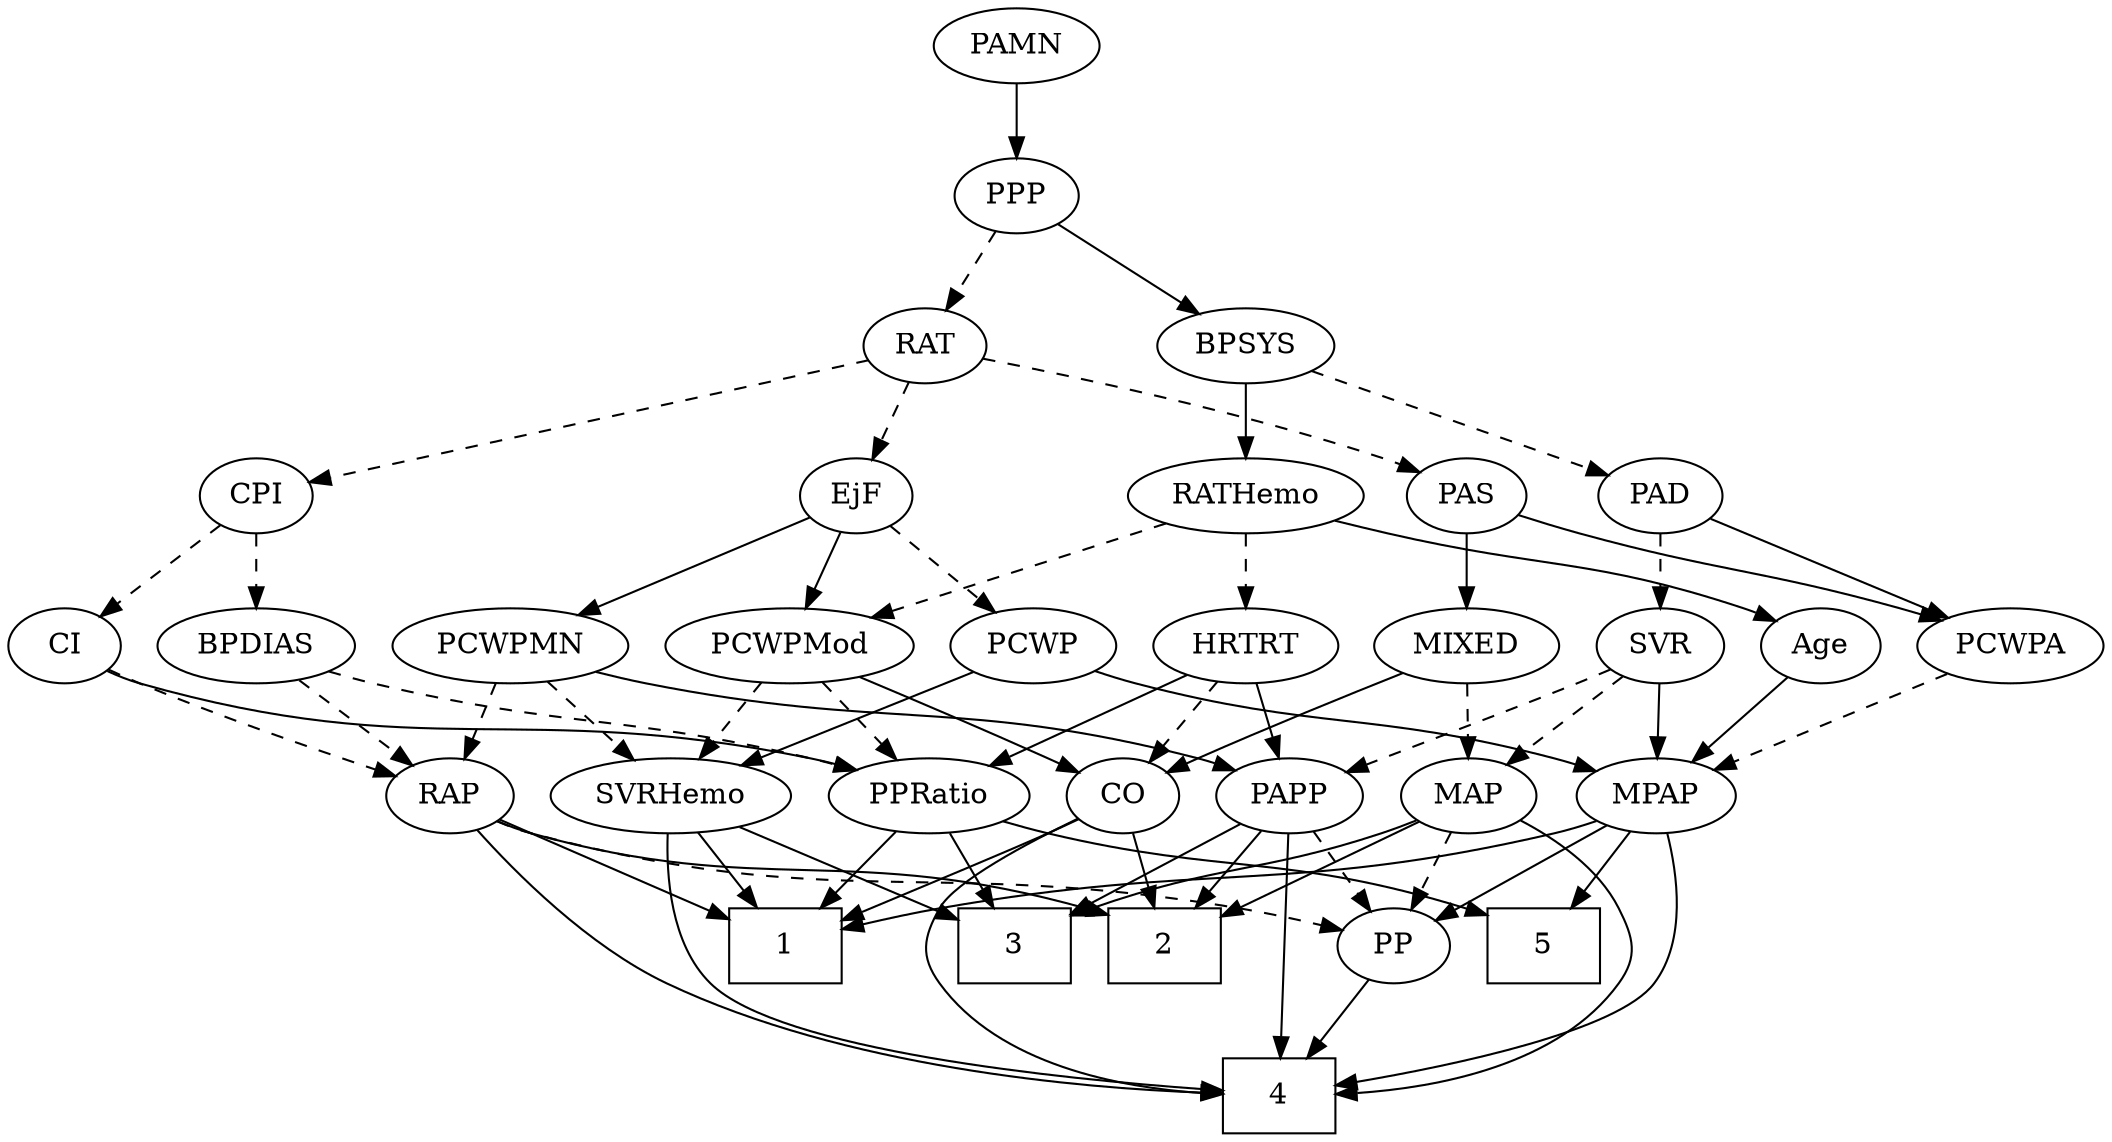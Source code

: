 strict digraph {
	graph [bb="0,0,927.6,540"];
	node [label="\N"];
	1	[height=0.5,
		pos="589.6,90",
		shape=box,
		width=0.75];
	2	[height=0.5,
		pos="407.6,90",
		shape=box,
		width=0.75];
	3	[height=0.5,
		pos="479.6,90",
		shape=box,
		width=0.75];
	4	[height=0.5,
		pos="352.6,18",
		shape=box,
		width=0.75];
	5	[height=0.5,
		pos="187.6,90",
		shape=box,
		width=0.75];
	Age	[height=0.5,
		pos="128.6,234",
		width=0.75];
	MPAP	[height=0.5,
		pos="187.6,162",
		width=0.97491];
	Age -> MPAP	[pos="e,174,179.13 141.4,217.81 148.99,208.8 158.79,197.18 167.41,186.95",
		style=solid];
	EjF	[height=0.5,
		pos="547.6,306",
		width=0.75];
	PCWPMod	[height=0.5,
		pos="495.6,234",
		width=1.4443];
	EjF -> PCWPMod	[pos="e,508.2,251.96 536.06,289.46 529.67,280.87 521.57,269.97 514.31,260.19",
		style=solid];
	PCWPMN	[height=0.5,
		pos="703.6,234",
		width=1.3902];
	EjF -> PCWPMN	[pos="e,673.54,248.49 569.29,295.27 593.76,284.28 634.08,266.19 664.17,252.69",
		style=solid];
	PCWP	[height=0.5,
		pos="600.6,234",
		width=0.97491];
	EjF -> PCWP	[pos="e,588.5,250.98 559.36,289.46 566.13,280.53 574.77,269.11 582.4,259.04",
		style=dashed];
	RAP	[height=0.5,
		pos="717.6,162",
		width=0.77632];
	RAP -> 1	[pos="e,616.81,105.88 697.03,149.75 677.82,139.24 648.71,123.33 625.64,110.71",
		style=solid];
	RAP -> 2	[pos="e,434.79,104.84 696.47,150.07 691.38,147.78 685.88,145.58 680.6,144 581.62,114.39 547.57,137.57 444.63,107.79",
		style=solid];
	RAP -> 4	[pos="e,379.63,21.511 708.95,144.53 697.26,124.01 674.4,89.528 644.6,72 601.91,46.895 458.71,29.61 389.99,22.555",
		style=solid];
	PP	[height=0.5,
		pos="297.6,90",
		width=0.75];
	RAP -> PP	[pos="e,322.46,97.431 696.51,149.93 691.41,147.65 685.91,145.49 680.6,144 547.47,106.68 507.84,131.51 371.6,108 358.71,105.78 344.69,102.72 \
332.36,99.816",
		style=dashed];
	MIXED	[height=0.5,
		pos="287.6,234",
		width=1.1193];
	CO	[height=0.5,
		pos="428.6,162",
		width=0.75];
	MIXED -> CO	[pos="e,407.5,173.47 313.46,220.16 337.43,208.26 373.09,190.56 398.36,178.01",
		style=solid];
	MAP	[height=0.5,
		pos="271.6,162",
		width=0.84854];
	MIXED -> MAP	[pos="e,275.54,180.28 283.72,216.05 281.94,208.26 279.78,198.82 277.79,190.08",
		style=dashed];
	MPAP -> 1	[pos="e,562.32,97.951 213.78,149.69 219.57,147.53 225.72,145.48 231.6,144 354.95,112.84 390.33,130.27 515.6,108 527.64,105.86 540.68,103.04 \
552.41,100.31",
		style=solid];
	MPAP -> 4	[pos="e,325.54,22.086 172.57,145.55 156.11,126.7 134.2,94.577 151.6,72 171.47,46.205 263.21,30.439 315.62,23.382",
		style=solid];
	MPAP -> 5	[pos="e,187.6,108.1 187.6,143.7 187.6,135.98 187.6,126.71 187.6,118.11",
		style=solid];
	MPAP -> PP	[pos="e,278.66,103.05 208.81,147.5 226.27,136.39 251.15,120.56 270.13,108.48",
		style=solid];
	BPSYS	[height=0.5,
		pos="385.6,378",
		width=1.0471];
	PAD	[height=0.5,
		pos="201.6,306",
		width=0.79437];
	BPSYS -> PAD	[pos="e,225.46,316.08 356.85,366.06 323.91,353.53 270.02,333.03 235.18,319.78",
		style=dashed];
	RATHemo	[height=0.5,
		pos="385.6,306",
		width=1.3721];
	BPSYS -> RATHemo	[pos="e,385.6,324.1 385.6,359.7 385.6,351.98 385.6,342.71 385.6,334.11",
		style=solid];
	SVR	[height=0.5,
		pos="201.6,234",
		width=0.77632];
	PAD -> SVR	[pos="e,201.6,252.1 201.6,287.7 201.6,279.98 201.6,270.71 201.6,262.11",
		style=dashed];
	PCWPA	[height=0.5,
		pos="41.596,234",
		width=1.1555];
	PAD -> PCWPA	[pos="e,69.873,247.37 178.67,294.97 152.67,283.6 109.9,264.88 79.036,251.38",
		style=solid];
	CO -> 1	[pos="e,562.4,102.38 449.85,150.79 454.68,148.52 459.8,146.15 464.6,144 481,136.65 522.22,119.25 552.86,106.38",
		style=solid];
	CO -> 2	[pos="e,412.78,108.28 423.51,144.05 421.17,136.26 418.34,126.82 415.72,118.08",
		style=solid];
	CO -> 4	[pos="e,379.78,18.815 450.21,150.91 473.54,139.51 508.36,120.88 515.6,108 523.43,94.05 525,84.945 515.6,72 487.06,32.718 428.69,21.979 \
390.1,19.357",
		style=solid];
	PAS	[height=0.5,
		pos="287.6,306",
		width=0.75];
	PAS -> MIXED	[pos="e,287.6,252.1 287.6,287.7 287.6,279.98 287.6,270.71 287.6,262.11",
		style=solid];
	PAS -> PCWPA	[pos="e,73.029,245.92 264.31,296.23 256.51,293.43 247.73,290.43 239.6,288 175.15,268.75 157.22,270.65 92.596,252 89.413,251.08 86.132,\
250.09 82.841,249.07",
		style=solid];
	PAMN	[height=0.5,
		pos="426.6,522",
		width=1.011];
	PPP	[height=0.5,
		pos="426.6,450",
		width=0.75];
	PAMN -> PPP	[pos="e,426.6,468.1 426.6,503.7 426.6,495.98 426.6,486.71 426.6,478.11",
		style=solid];
	RATHemo -> Age	[pos="e,149.21,245.68 347.63,294.3 339.71,292.15 331.39,289.95 323.6,288 253.31,270.42 233.1,275.61 164.6,252 162.68,251.34 160.74,250.61 \
158.8,249.83",
		style=solid];
	RATHemo -> PCWPMod	[pos="e,471.66,250.23 409.19,289.98 424.89,279.99 445.72,266.74 462.99,255.75",
		style=dashed];
	HRTRT	[height=0.5,
		pos="385.6,234",
		width=1.1013];
	RATHemo -> HRTRT	[pos="e,385.6,252.1 385.6,287.7 385.6,279.98 385.6,270.71 385.6,262.11",
		style=dashed];
	CPI	[height=0.5,
		pos="813.6,306",
		width=0.75];
	BPDIAS	[height=0.5,
		pos="813.6,234",
		width=1.1735];
	CPI -> BPDIAS	[pos="e,813.6,252.1 813.6,287.7 813.6,279.98 813.6,270.71 813.6,262.11",
		style=dashed];
	CI	[height=0.5,
		pos="900.6,234",
		width=0.75];
	CPI -> CI	[pos="e,883.87,248.46 830.37,291.5 843.25,281.14 861.23,266.67 875.77,254.97",
		style=dashed];
	RAT	[height=0.5,
		pos="481.6,378",
		width=0.75827];
	RAT -> EjF	[pos="e,533.62,321.82 495.59,362.15 504.61,352.6 516.49,339.99 526.62,329.25",
		style=dashed];
	RAT -> PAS	[pos="e,309.49,316.64 457.68,368.68 449.7,365.91 440.77,362.82 432.6,360 385.96,343.91 373.66,341.66 327.6,324 324.73,322.9 321.76,321.72 \
318.8,320.52",
		style=dashed];
	RAT -> CPI	[pos="e,788.07,312.38 507.37,371.57 566.23,359.16 710.61,328.71 777.95,314.52",
		style=dashed];
	SVR -> MPAP	[pos="e,191.05,180.28 198.21,216.05 196.67,208.35 194.8,199.03 193.07,190.36",
		style=solid];
	SVR -> MAP	[pos="e,256.63,177.97 216.1,218.5 225.73,208.86 238.56,196.04 249.46,185.14",
		style=dashed];
	PAPP	[height=0.5,
		pos="351.6,162",
		width=0.88464];
	SVR -> PAPP	[pos="e,327.89,174.07 223.73,222.67 248.77,210.99 289.81,191.84 318.62,178.39",
		style=dashed];
	PCWPMod -> CO	[pos="e,442.68,177.72 480.06,216.76 471.06,207.37 459.61,195.41 449.8,185.15",
		style=solid];
	SVRHemo	[height=0.5,
		pos="621.6,162",
		width=1.3902];
	PCWPMod -> SVRHemo	[pos="e,595.65,177.42 522.01,218.33 540.78,207.9 566.19,193.78 586.64,182.42",
		style=dashed];
	PPRatio	[height=0.5,
		pos="513.6,162",
		width=1.1013];
	PCWPMod -> PPRatio	[pos="e,509.15,180.28 499.95,216.05 501.96,208.26 504.38,198.82 506.63,190.08",
		style=dashed];
	PCWPA -> MPAP	[pos="e,162.93,174.83 68.375,220.16 92.423,208.63 127.84,191.65 153.82,179.19",
		style=dashed];
	PCWPMN -> RAP	[pos="e,714.18,180.1 707.06,215.7 708.6,207.98 710.45,198.71 712.17,190.11",
		style=dashed];
	PCWPMN -> SVRHemo	[pos="e,640.13,178.82 684.99,217.12 673.98,207.72 659.87,195.67 647.75,185.33",
		style=dashed];
	PCWPMN -> PAPP	[pos="e,375.52,174.1 666.97,221.6 659.61,219.54 651.89,217.56 644.6,216 533.97,192.28 501.71,209.9 392.6,180 390.13,179.32 387.6,178.53 \
385.09,177.68",
		style=solid];
	SVRHemo -> 1	[pos="e,597.49,108.28 613.85,144.05 610.21,136.09 605.78,126.41 601.72,117.51",
		style=solid];
	SVRHemo -> 3	[pos="e,506.98,104.5 593.2,147 571.05,136.08 540.12,120.84 516.13,109.01",
		style=solid];
	SVRHemo -> 4	[pos="e,379.77,20.058 628.43,144.14 635.16,124.49 642.23,92.168 625.6,72 596.15,36.287 457.66,24.339 390,20.591",
		style=solid];
	BPDIAS -> RAP	[pos="e,735.34,175.94 793.24,218.15 778.75,207.59 759.16,193.31 743.55,181.92",
		style=dashed];
	BPDIAS -> PPRatio	[pos="e,543.17,174.09 782.25,221.77 775.8,219.68 769.02,217.64 762.6,216 675.08,193.66 649.97,202.87 562.6,180 559.42,179.17 556.15,178.23 \
552.88,177.23",
		style=dashed];
	MAP -> 2	[pos="e,380.29,105.05 293.75,149.6 314.71,138.81 346.54,122.43 371.22,109.72",
		style=solid];
	MAP -> 3	[pos="e,452.29,104.5 294.88,150.19 300,148 305.44,145.81 310.6,144 365.44,124.74 384.22,128.67 442.58,108.03",
		style=solid];
	MAP -> 4	[pos="e,325.31,26.659 264.12,144.37 256.85,125.53 248.66,94.512 261.6,72 273.26,51.704 296.03,38.451 315.87,30.274",
		style=solid];
	MAP -> PP	[pos="e,291.36,107.79 277.89,144.05 280.86,136.06 284.47,126.33 287.79,117.4",
		style=dashed];
	PP -> 4	[pos="e,339.14,36.127 309.53,73.811 316.34,65.141 325.06,54.052 332.86,44.12",
		style=solid];
	PPP -> BPSYS	[pos="e,395.34,395.63 417.09,432.76 412.14,424.32 405.98,413.8 400.42,404.31",
		style=solid];
	PPP -> RAT	[pos="e,469.3,394.64 438.53,433.81 445.71,424.67 455,412.85 463.11,402.52",
		style=dashed];
	PPRatio -> 1	[pos="e,570.91,108.21 530.46,145.46 540.11,136.58 552.41,125.25 563.29,115.23",
		style=solid];
	PPRatio -> 3	[pos="e,487.99,108.28 505.37,144.05 501.5,136.09 496.8,126.41 492.47,117.51",
		style=solid];
	PPRatio -> 5	[pos="e,214.94,97.626 484.03,149.9 477.68,147.75 470.96,145.66 464.6,144 375.92,120.91 351.39,126.26 261.6,108 249.61,105.56 236.58,102.66 \
224.85,99.944",
		style=solid];
	PCWP -> MPAP	[pos="e,213.77,174.38 574.43,221.62 568.64,219.46 562.48,217.44 556.6,216 415.42,181.52 372.78,214.48 231.6,180 228.93,179.35 226.21,178.58 \
223.49,177.73",
		style=solid];
	PCWP -> SVRHemo	[pos="e,616.41,180.28 605.68,216.05 608.02,208.26 610.85,198.82 613.47,190.08",
		style=solid];
	CI -> RAP	[pos="e,742.06,171.02 879.43,222.59 874.59,220.33 869.45,218.01 864.6,216 826.44,200.16 781.66,184.41 751.64,174.25",
		style=dashed];
	CI -> PPRatio	[pos="e,542.83,174.29 880.1,221.93 875.14,219.65 869.78,217.49 864.6,216 734.68,178.66 694.32,210.33 562.6,180 559.25,179.23 555.81,178.31 \
552.38,177.3",
		style=solid];
	PAPP -> 2	[pos="e,393.76,108.29 364.3,145.12 371.09,136.63 379.61,125.98 387.29,116.38",
		style=solid];
	PAPP -> 3	[pos="e,452.55,105.79 373.6,148.97 392.82,138.45 421.1,122.99 443.61,110.68",
		style=solid];
	PAPP -> 4	[pos="e,352.48,36.189 351.72,143.87 351.89,119.67 352.2,75.211 352.4,46.393",
		style=solid];
	PAPP -> PP	[pos="e,309.43,106.34 339.34,145.12 332.34,136.04 323.43,124.49 315.64,114.39",
		style=dashed];
	HRTRT -> CO	[pos="e,418.78,178.99 395.79,216.41 401.06,207.83 407.59,197.19 413.44,187.67",
		style=dashed];
	HRTRT -> PPRatio	[pos="e,489.31,176.28 409.97,219.67 429.9,208.77 458.28,193.25 480.3,181.21",
		style=solid];
	HRTRT -> PAPP	[pos="e,359.75,179.79 377.37,216.05 373.4,207.89 368.55,197.91 364.14,188.82",
		style=solid];
}
